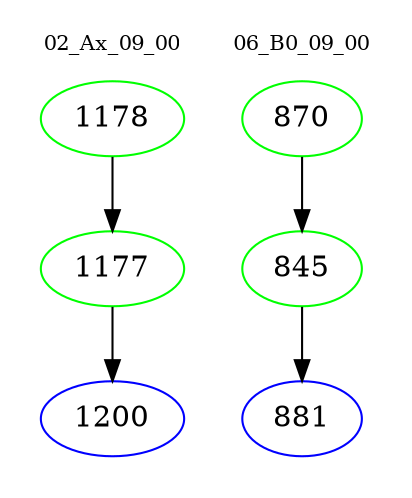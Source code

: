 digraph{
subgraph cluster_0 {
color = white
label = "02_Ax_09_00";
fontsize=10;
T0_1178 [label="1178", color="green"]
T0_1178 -> T0_1177 [color="black"]
T0_1177 [label="1177", color="green"]
T0_1177 -> T0_1200 [color="black"]
T0_1200 [label="1200", color="blue"]
}
subgraph cluster_1 {
color = white
label = "06_B0_09_00";
fontsize=10;
T1_870 [label="870", color="green"]
T1_870 -> T1_845 [color="black"]
T1_845 [label="845", color="green"]
T1_845 -> T1_881 [color="black"]
T1_881 [label="881", color="blue"]
}
}
